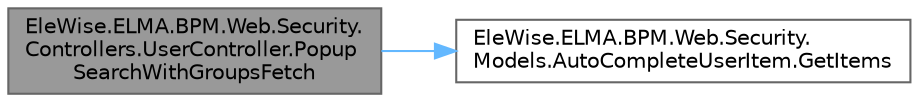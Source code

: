 digraph "EleWise.ELMA.BPM.Web.Security.Controllers.UserController.PopupSearchWithGroupsFetch"
{
 // LATEX_PDF_SIZE
  bgcolor="transparent";
  edge [fontname=Helvetica,fontsize=10,labelfontname=Helvetica,labelfontsize=10];
  node [fontname=Helvetica,fontsize=10,shape=box,height=0.2,width=0.4];
  rankdir="LR";
  Node1 [id="Node000001",label="EleWise.ELMA.BPM.Web.Security.\lControllers.UserController.Popup\lSearchWithGroupsFetch",height=0.2,width=0.4,color="gray40", fillcolor="grey60", style="filled", fontcolor="black",tooltip="Поиск пользователей и групп в попапе"];
  Node1 -> Node2 [id="edge1_Node000001_Node000002",color="steelblue1",style="solid",tooltip=" "];
  Node2 [id="Node000002",label="EleWise.ELMA.BPM.Web.Security.\lModels.AutoCompleteUserItem.GetItems",height=0.2,width=0.4,color="grey40", fillcolor="white", style="filled",URL="$class_ele_wise_1_1_e_l_m_a_1_1_b_p_m_1_1_web_1_1_security_1_1_models_1_1_auto_complete_user_item.html#a1b292d86b990128dbf52ca91af6c6c86",tooltip=" "];
}

